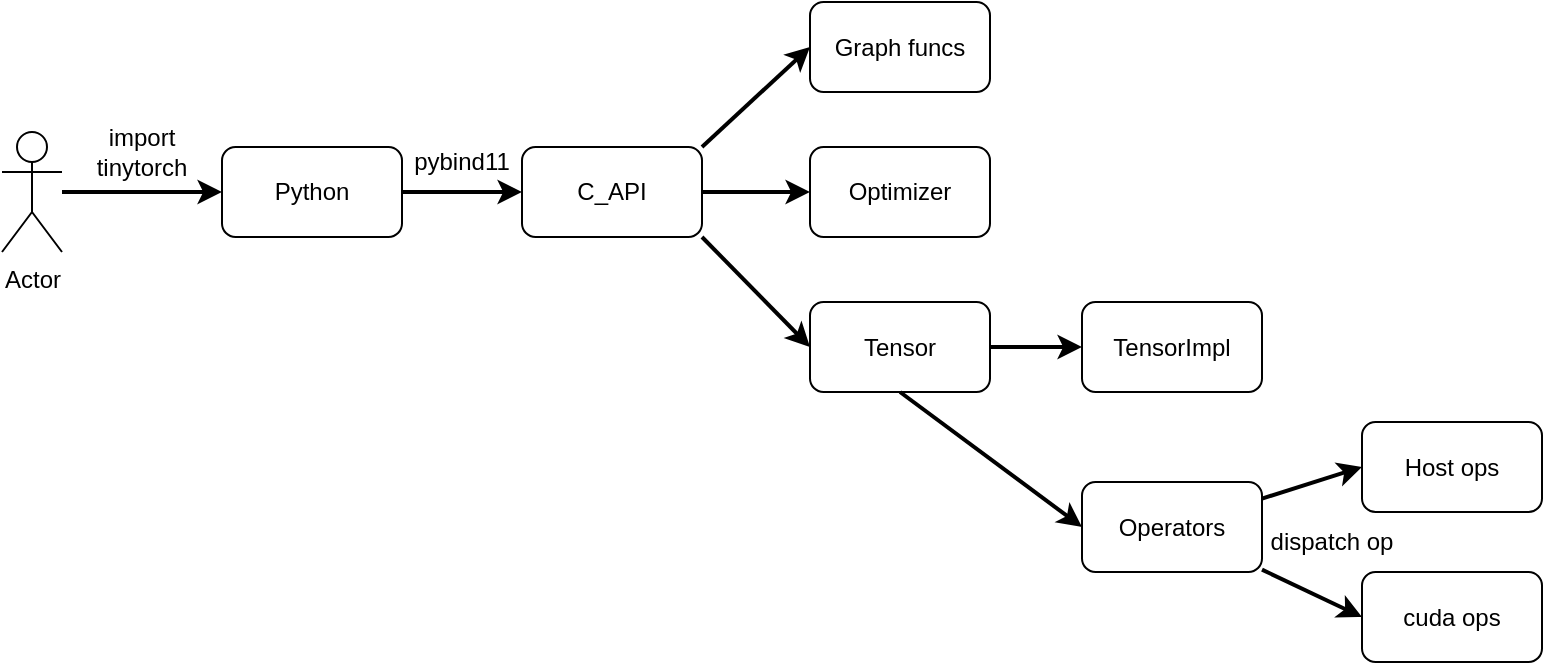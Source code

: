 <mxfile scale="4" border="0">
    <diagram id="HL7vEOujXNPAlgIwAt7_" name="第 1 页">
        <mxGraphModel dx="456" dy="480" grid="1" gridSize="10" guides="1" tooltips="1" connect="1" arrows="1" fold="1" page="1" pageScale="1" pageWidth="827" pageHeight="1169" math="0" shadow="0">
            <root>
                <mxCell id="0"/>
                <mxCell id="1" parent="0"/>
                <mxCell id="8" style="edgeStyle=none;html=1;entryX=0;entryY=0.5;entryDx=0;entryDy=0;strokeWidth=2;" parent="1" source="3" target="7" edge="1">
                    <mxGeometry relative="1" as="geometry"/>
                </mxCell>
                <mxCell id="3" value="Python" style="rounded=1;whiteSpace=wrap;html=1;" parent="1" vertex="1">
                    <mxGeometry x="120" y="182.5" width="90" height="45" as="geometry"/>
                </mxCell>
                <mxCell id="4" value="" style="endArrow=classic;html=1;entryX=0;entryY=0.5;entryDx=0;entryDy=0;strokeWidth=2;" parent="1" source="38" target="3" edge="1">
                    <mxGeometry width="50" height="50" relative="1" as="geometry">
                        <mxPoint x="80" y="205" as="sourcePoint"/>
                        <mxPoint x="200" y="100" as="targetPoint"/>
                    </mxGeometry>
                </mxCell>
                <mxCell id="14" style="edgeStyle=none;html=1;entryX=0;entryY=0.5;entryDx=0;entryDy=0;strokeWidth=2;" parent="1" source="7" target="10" edge="1">
                    <mxGeometry relative="1" as="geometry"/>
                </mxCell>
                <mxCell id="7" value="C_API" style="rounded=1;whiteSpace=wrap;html=1;" parent="1" vertex="1">
                    <mxGeometry x="270" y="182.5" width="90" height="45" as="geometry"/>
                </mxCell>
                <mxCell id="10" value="Optimizer" style="rounded=1;whiteSpace=wrap;html=1;" parent="1" vertex="1">
                    <mxGeometry x="414" y="182.5" width="90" height="45" as="geometry"/>
                </mxCell>
                <mxCell id="38" value="Actor" style="shape=umlActor;verticalLabelPosition=bottom;verticalAlign=top;html=1;outlineConnect=0;" vertex="1" parent="1">
                    <mxGeometry x="10" y="175" width="30" height="60" as="geometry"/>
                </mxCell>
                <mxCell id="40" value="import tinytorch" style="text;html=1;strokeColor=none;fillColor=none;align=center;verticalAlign=middle;whiteSpace=wrap;rounded=0;" vertex="1" parent="1">
                    <mxGeometry x="50" y="170" width="60" height="30" as="geometry"/>
                </mxCell>
                <mxCell id="41" value="pybind11" style="text;html=1;strokeColor=none;fillColor=none;align=center;verticalAlign=middle;whiteSpace=wrap;rounded=0;" vertex="1" parent="1">
                    <mxGeometry x="210" y="175" width="60" height="30" as="geometry"/>
                </mxCell>
                <mxCell id="43" style="edgeStyle=none;html=1;strokeWidth=2;exitX=1;exitY=1;exitDx=0;exitDy=0;entryX=0;entryY=0.5;entryDx=0;entryDy=0;" edge="1" parent="1" source="7" target="44">
                    <mxGeometry relative="1" as="geometry">
                        <mxPoint x="370" y="215" as="sourcePoint"/>
                        <mxPoint x="400" y="260" as="targetPoint"/>
                    </mxGeometry>
                </mxCell>
                <mxCell id="44" value="Tensor" style="rounded=1;whiteSpace=wrap;html=1;" vertex="1" parent="1">
                    <mxGeometry x="414" y="260" width="90" height="45" as="geometry"/>
                </mxCell>
                <mxCell id="45" value="Graph funcs" style="rounded=1;whiteSpace=wrap;html=1;" vertex="1" parent="1">
                    <mxGeometry x="414" y="110" width="90" height="45" as="geometry"/>
                </mxCell>
                <mxCell id="46" style="edgeStyle=none;html=1;entryX=0;entryY=0.5;entryDx=0;entryDy=0;strokeWidth=2;exitX=1;exitY=0;exitDx=0;exitDy=0;" edge="1" parent="1" source="7" target="45">
                    <mxGeometry relative="1" as="geometry">
                        <mxPoint x="370" y="215" as="sourcePoint"/>
                        <mxPoint x="424" y="215" as="targetPoint"/>
                    </mxGeometry>
                </mxCell>
                <mxCell id="48" style="edgeStyle=none;html=1;strokeWidth=2;exitX=1;exitY=0.5;exitDx=0;exitDy=0;entryX=0;entryY=0.5;entryDx=0;entryDy=0;" edge="1" parent="1" source="44" target="49">
                    <mxGeometry relative="1" as="geometry">
                        <mxPoint x="370" y="237.5" as="sourcePoint"/>
                        <mxPoint x="570" y="283" as="targetPoint"/>
                    </mxGeometry>
                </mxCell>
                <mxCell id="49" value="TensorImpl" style="rounded=1;whiteSpace=wrap;html=1;" vertex="1" parent="1">
                    <mxGeometry x="550" y="260" width="90" height="45" as="geometry"/>
                </mxCell>
                <mxCell id="51" style="edgeStyle=none;html=1;strokeWidth=2;exitX=0.5;exitY=1;exitDx=0;exitDy=0;entryX=0;entryY=0.5;entryDx=0;entryDy=0;" edge="1" parent="1" source="44" target="52">
                    <mxGeometry relative="1" as="geometry">
                        <mxPoint x="514" y="292.5" as="sourcePoint"/>
                        <mxPoint x="459" y="360" as="targetPoint"/>
                    </mxGeometry>
                </mxCell>
                <mxCell id="55" style="edgeStyle=none;html=1;entryX=0;entryY=0.5;entryDx=0;entryDy=0;strokeWidth=2;" edge="1" parent="1" source="52" target="53">
                    <mxGeometry relative="1" as="geometry"/>
                </mxCell>
                <mxCell id="56" style="edgeStyle=none;html=1;entryX=0;entryY=0.5;entryDx=0;entryDy=0;strokeWidth=2;" edge="1" parent="1" source="52" target="54">
                    <mxGeometry relative="1" as="geometry"/>
                </mxCell>
                <mxCell id="52" value="Operators" style="rounded=1;whiteSpace=wrap;html=1;" vertex="1" parent="1">
                    <mxGeometry x="550" y="350" width="90" height="45" as="geometry"/>
                </mxCell>
                <mxCell id="53" value="Host ops" style="rounded=1;whiteSpace=wrap;html=1;" vertex="1" parent="1">
                    <mxGeometry x="690" y="320" width="90" height="45" as="geometry"/>
                </mxCell>
                <mxCell id="54" value="cuda ops" style="rounded=1;whiteSpace=wrap;html=1;" vertex="1" parent="1">
                    <mxGeometry x="690" y="395" width="90" height="45" as="geometry"/>
                </mxCell>
                <mxCell id="58" value="dispatch op" style="text;html=1;strokeColor=none;fillColor=none;align=center;verticalAlign=middle;whiteSpace=wrap;rounded=0;" vertex="1" parent="1">
                    <mxGeometry x="640" y="365" width="70" height="30" as="geometry"/>
                </mxCell>
            </root>
        </mxGraphModel>
    </diagram>
</mxfile>